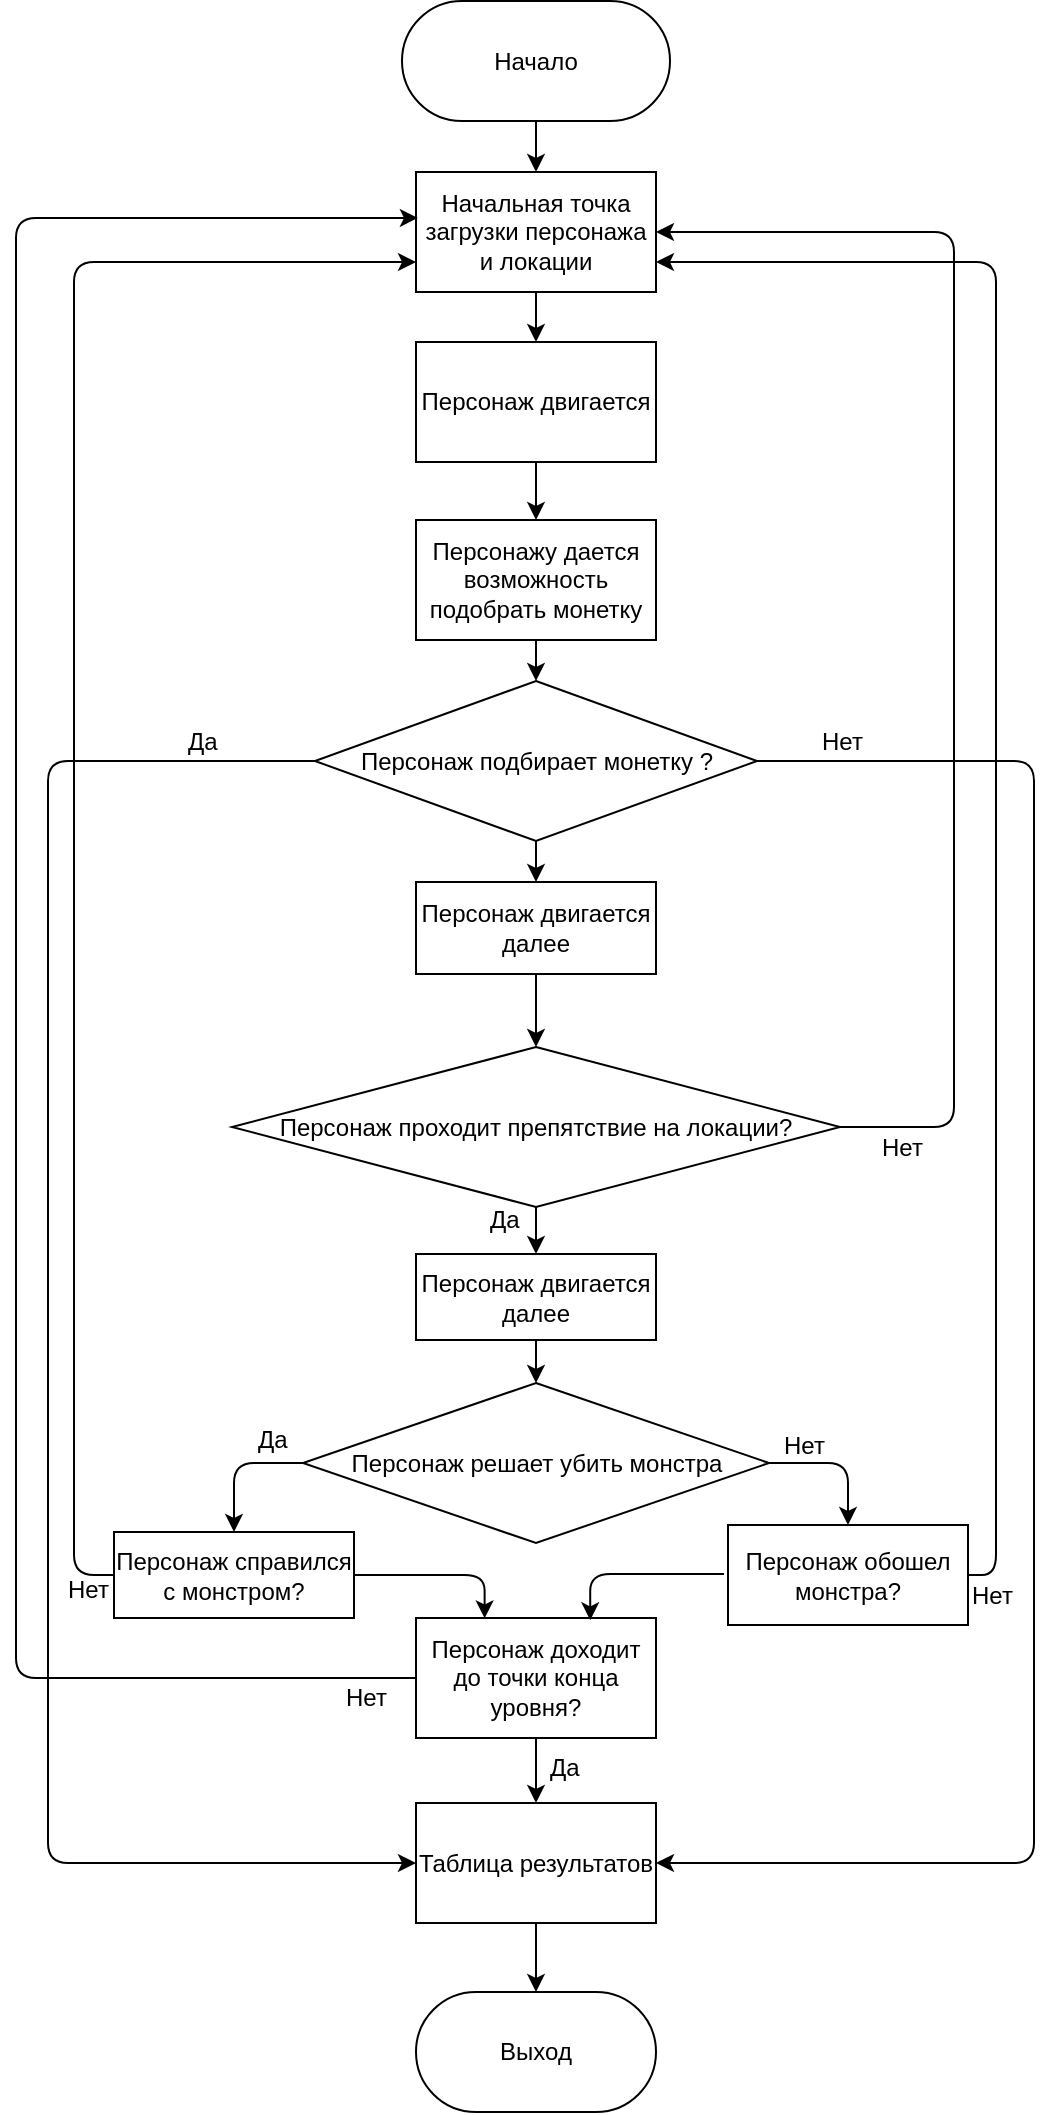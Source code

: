 <mxfile version="12.1.9" type="github" pages="1"><diagram id="TunggkB1psj7rtat_nEI" name="Page-1"><mxGraphModel dx="2011" dy="1044" grid="0" gridSize="10" guides="1" tooltips="1" connect="1" arrows="1" fold="1" page="1" pageScale="1" pageWidth="827" pageHeight="1169" math="0" shadow="0"><root><mxCell id="0"/><mxCell id="1" parent="0"/><mxCell id="MNnw7AtmlEiRK2vPI_3R-24" style="edgeStyle=orthogonalEdgeStyle;rounded=0;orthogonalLoop=1;jettySize=auto;html=1;exitX=0.5;exitY=1;exitDx=0;exitDy=0;entryX=0.5;entryY=0;entryDx=0;entryDy=0;" edge="1" parent="1" source="MNnw7AtmlEiRK2vPI_3R-4" target="MNnw7AtmlEiRK2vPI_3R-5"><mxGeometry relative="1" as="geometry"/></mxCell><mxCell id="MNnw7AtmlEiRK2vPI_3R-4" value="Начало" style="rounded=1;whiteSpace=wrap;html=1;arcSize=50;" vertex="1" parent="1"><mxGeometry x="353" y="36.5" width="134" height="60" as="geometry"/></mxCell><mxCell id="MNnw7AtmlEiRK2vPI_3R-25" style="edgeStyle=orthogonalEdgeStyle;rounded=0;orthogonalLoop=1;jettySize=auto;html=1;exitX=0.5;exitY=1;exitDx=0;exitDy=0;entryX=0.5;entryY=0;entryDx=0;entryDy=0;" edge="1" parent="1" source="MNnw7AtmlEiRK2vPI_3R-5" target="MNnw7AtmlEiRK2vPI_3R-6"><mxGeometry relative="1" as="geometry"/></mxCell><mxCell id="MNnw7AtmlEiRK2vPI_3R-5" value="Начальная точка загрузки персонажа и локации" style="rounded=0;whiteSpace=wrap;html=1;" vertex="1" parent="1"><mxGeometry x="360" y="122" width="120" height="60" as="geometry"/></mxCell><mxCell id="MNnw7AtmlEiRK2vPI_3R-26" style="edgeStyle=orthogonalEdgeStyle;rounded=0;orthogonalLoop=1;jettySize=auto;html=1;exitX=0.5;exitY=1;exitDx=0;exitDy=0;entryX=0.5;entryY=0;entryDx=0;entryDy=0;" edge="1" parent="1" source="MNnw7AtmlEiRK2vPI_3R-6" target="MNnw7AtmlEiRK2vPI_3R-7"><mxGeometry relative="1" as="geometry"/></mxCell><mxCell id="MNnw7AtmlEiRK2vPI_3R-6" value="Персонаж двигается" style="rounded=0;whiteSpace=wrap;html=1;" vertex="1" parent="1"><mxGeometry x="360" y="207" width="120" height="60" as="geometry"/></mxCell><mxCell id="MNnw7AtmlEiRK2vPI_3R-27" style="edgeStyle=orthogonalEdgeStyle;rounded=0;orthogonalLoop=1;jettySize=auto;html=1;exitX=0.5;exitY=1;exitDx=0;exitDy=0;entryX=0.5;entryY=0;entryDx=0;entryDy=0;" edge="1" parent="1" source="MNnw7AtmlEiRK2vPI_3R-7" target="MNnw7AtmlEiRK2vPI_3R-8"><mxGeometry relative="1" as="geometry"/></mxCell><mxCell id="MNnw7AtmlEiRK2vPI_3R-7" value="Персонажу дается возможность подобрать монетку" style="rounded=0;whiteSpace=wrap;html=1;" vertex="1" parent="1"><mxGeometry x="360" y="296" width="120" height="60" as="geometry"/></mxCell><mxCell id="MNnw7AtmlEiRK2vPI_3R-29" style="edgeStyle=orthogonalEdgeStyle;rounded=0;orthogonalLoop=1;jettySize=auto;html=1;exitX=0.5;exitY=1;exitDx=0;exitDy=0;entryX=0.5;entryY=0;entryDx=0;entryDy=0;" edge="1" parent="1" source="MNnw7AtmlEiRK2vPI_3R-8" target="MNnw7AtmlEiRK2vPI_3R-28"><mxGeometry relative="1" as="geometry"/></mxCell><mxCell id="MNnw7AtmlEiRK2vPI_3R-8" value="Персонаж подбирает монетку ?" style="rhombus;whiteSpace=wrap;html=1;" vertex="1" parent="1"><mxGeometry x="309.5" y="376.5" width="221" height="80" as="geometry"/></mxCell><mxCell id="MNnw7AtmlEiRK2vPI_3R-59" style="edgeStyle=orthogonalEdgeStyle;rounded=0;orthogonalLoop=1;jettySize=auto;html=1;exitX=0.5;exitY=1;exitDx=0;exitDy=0;" edge="1" parent="1" source="MNnw7AtmlEiRK2vPI_3R-9" target="MNnw7AtmlEiRK2vPI_3R-58"><mxGeometry relative="1" as="geometry"/></mxCell><mxCell id="MNnw7AtmlEiRK2vPI_3R-9" value="Таблица результатов" style="rounded=0;whiteSpace=wrap;html=1;" vertex="1" parent="1"><mxGeometry x="360" y="937.5" width="120" height="60" as="geometry"/></mxCell><mxCell id="MNnw7AtmlEiRK2vPI_3R-13" value="Да" style="text;html=1;resizable=0;points=[];autosize=1;align=left;verticalAlign=top;spacingTop=-4;" vertex="1" parent="1"><mxGeometry x="244" y="397" width="25" height="14" as="geometry"/></mxCell><mxCell id="MNnw7AtmlEiRK2vPI_3R-15" value="" style="edgeStyle=elbowEdgeStyle;elbow=horizontal;endArrow=classic;html=1;entryX=0;entryY=0.5;entryDx=0;entryDy=0;exitX=0;exitY=0.5;exitDx=0;exitDy=0;" edge="1" parent="1" source="MNnw7AtmlEiRK2vPI_3R-8" target="MNnw7AtmlEiRK2vPI_3R-9"><mxGeometry width="50" height="50" relative="1" as="geometry"><mxPoint x="244" y="911" as="sourcePoint"/><mxPoint x="294" y="861" as="targetPoint"/><Array as="points"><mxPoint x="176" y="610"/><mxPoint x="304" y="819"/></Array></mxGeometry></mxCell><mxCell id="MNnw7AtmlEiRK2vPI_3R-17" value="" style="edgeStyle=elbowEdgeStyle;elbow=horizontal;endArrow=classic;html=1;entryX=1;entryY=0.5;entryDx=0;entryDy=0;exitX=1;exitY=0.5;exitDx=0;exitDy=0;" edge="1" parent="1" source="MNnw7AtmlEiRK2vPI_3R-8" target="MNnw7AtmlEiRK2vPI_3R-9"><mxGeometry width="50" height="50" relative="1" as="geometry"><mxPoint x="512" y="860.5" as="sourcePoint"/><mxPoint x="562" y="810.5" as="targetPoint"/><Array as="points"><mxPoint x="669" y="614"/></Array></mxGeometry></mxCell><mxCell id="MNnw7AtmlEiRK2vPI_3R-18" value="Нет" style="text;html=1;resizable=0;points=[];autosize=1;align=left;verticalAlign=top;spacingTop=-4;" vertex="1" parent="1"><mxGeometry x="561" y="397" width="30" height="14" as="geometry"/></mxCell><mxCell id="MNnw7AtmlEiRK2vPI_3R-31" style="edgeStyle=orthogonalEdgeStyle;rounded=0;orthogonalLoop=1;jettySize=auto;html=1;exitX=0.5;exitY=1;exitDx=0;exitDy=0;entryX=0.5;entryY=0;entryDx=0;entryDy=0;" edge="1" parent="1" source="MNnw7AtmlEiRK2vPI_3R-28" target="MNnw7AtmlEiRK2vPI_3R-30"><mxGeometry relative="1" as="geometry"/></mxCell><mxCell id="MNnw7AtmlEiRK2vPI_3R-28" value="Персонаж двигается далее" style="rounded=0;whiteSpace=wrap;html=1;" vertex="1" parent="1"><mxGeometry x="360" y="477" width="120" height="46" as="geometry"/></mxCell><mxCell id="MNnw7AtmlEiRK2vPI_3R-37" style="edgeStyle=orthogonalEdgeStyle;rounded=0;orthogonalLoop=1;jettySize=auto;html=1;exitX=0.5;exitY=1;exitDx=0;exitDy=0;entryX=0.5;entryY=0;entryDx=0;entryDy=0;" edge="1" parent="1" source="MNnw7AtmlEiRK2vPI_3R-30" target="MNnw7AtmlEiRK2vPI_3R-35"><mxGeometry relative="1" as="geometry"/></mxCell><mxCell id="MNnw7AtmlEiRK2vPI_3R-30" value="Персонаж проходит препятствие на локации?" style="rhombus;whiteSpace=wrap;html=1;" vertex="1" parent="1"><mxGeometry x="268" y="559.5" width="304" height="80" as="geometry"/></mxCell><mxCell id="MNnw7AtmlEiRK2vPI_3R-33" value="" style="edgeStyle=elbowEdgeStyle;elbow=horizontal;endArrow=classic;html=1;exitX=1;exitY=0.5;exitDx=0;exitDy=0;entryX=1;entryY=0.5;entryDx=0;entryDy=0;" edge="1" parent="1" source="MNnw7AtmlEiRK2vPI_3R-30" target="MNnw7AtmlEiRK2vPI_3R-5"><mxGeometry width="50" height="50" relative="1" as="geometry"><mxPoint x="645.5" y="601.5" as="sourcePoint"/><mxPoint x="556.5" y="152" as="targetPoint"/><Array as="points"><mxPoint x="629" y="367"/></Array></mxGeometry></mxCell><mxCell id="MNnw7AtmlEiRK2vPI_3R-34" value="Нет" style="text;html=1;resizable=0;points=[];autosize=1;align=left;verticalAlign=top;spacingTop=-4;" vertex="1" parent="1"><mxGeometry x="591" y="599.5" width="30" height="14" as="geometry"/></mxCell><mxCell id="MNnw7AtmlEiRK2vPI_3R-38" style="edgeStyle=orthogonalEdgeStyle;rounded=0;orthogonalLoop=1;jettySize=auto;html=1;exitX=0.5;exitY=1;exitDx=0;exitDy=0;entryX=0.5;entryY=0;entryDx=0;entryDy=0;" edge="1" parent="1" source="MNnw7AtmlEiRK2vPI_3R-35" target="MNnw7AtmlEiRK2vPI_3R-36"><mxGeometry relative="1" as="geometry"/></mxCell><mxCell id="MNnw7AtmlEiRK2vPI_3R-35" value="Персонаж двигается далее" style="rounded=0;whiteSpace=wrap;html=1;" vertex="1" parent="1"><mxGeometry x="360" y="663" width="120" height="43" as="geometry"/></mxCell><mxCell id="MNnw7AtmlEiRK2vPI_3R-36" value="Персонаж решает убить монстра" style="rhombus;whiteSpace=wrap;html=1;" vertex="1" parent="1"><mxGeometry x="303.5" y="727.5" width="233" height="80" as="geometry"/></mxCell><mxCell id="MNnw7AtmlEiRK2vPI_3R-39" value="" style="edgeStyle=segmentEdgeStyle;endArrow=classic;html=1;exitX=0;exitY=0.5;exitDx=0;exitDy=0;entryX=0.5;entryY=0;entryDx=0;entryDy=0;" edge="1" parent="1" source="MNnw7AtmlEiRK2vPI_3R-36" target="MNnw7AtmlEiRK2vPI_3R-45"><mxGeometry width="50" height="50" relative="1" as="geometry"><mxPoint x="219.5" y="852" as="sourcePoint"/><mxPoint x="266" y="796" as="targetPoint"/></mxGeometry></mxCell><mxCell id="MNnw7AtmlEiRK2vPI_3R-40" value="" style="edgeStyle=segmentEdgeStyle;endArrow=classic;html=1;exitX=1;exitY=0.5;exitDx=0;exitDy=0;entryX=0.5;entryY=0;entryDx=0;entryDy=0;" edge="1" parent="1" source="MNnw7AtmlEiRK2vPI_3R-36" target="MNnw7AtmlEiRK2vPI_3R-46"><mxGeometry width="50" height="50" relative="1" as="geometry"><mxPoint x="546" y="774" as="sourcePoint"/><mxPoint x="579" y="800" as="targetPoint"/></mxGeometry></mxCell><mxCell id="MNnw7AtmlEiRK2vPI_3R-41" value="Да" style="text;html=1;resizable=0;points=[];autosize=1;align=left;verticalAlign=top;spacingTop=-4;" vertex="1" parent="1"><mxGeometry x="278.5" y="745.5" width="25" height="14" as="geometry"/></mxCell><mxCell id="MNnw7AtmlEiRK2vPI_3R-42" value="Нет" style="text;html=1;resizable=0;points=[];autosize=1;align=left;verticalAlign=top;spacingTop=-4;" vertex="1" parent="1"><mxGeometry x="542" y="749" width="30" height="14" as="geometry"/></mxCell><mxCell id="MNnw7AtmlEiRK2vPI_3R-43" value="Да" style="text;html=1;resizable=0;points=[];autosize=1;align=left;verticalAlign=top;spacingTop=-4;" vertex="1" parent="1"><mxGeometry x="395" y="636" width="25" height="14" as="geometry"/></mxCell><mxCell id="MNnw7AtmlEiRK2vPI_3R-45" value="Персонаж справился с монстром?" style="rounded=0;whiteSpace=wrap;html=1;" vertex="1" parent="1"><mxGeometry x="209" y="802" width="120" height="43" as="geometry"/></mxCell><mxCell id="MNnw7AtmlEiRK2vPI_3R-46" value="Персонаж обошел монстра?" style="rounded=0;whiteSpace=wrap;html=1;" vertex="1" parent="1"><mxGeometry x="516" y="798.5" width="120" height="50" as="geometry"/></mxCell><mxCell id="MNnw7AtmlEiRK2vPI_3R-47" value="" style="edgeStyle=elbowEdgeStyle;elbow=horizontal;endArrow=classic;html=1;exitX=1;exitY=0.5;exitDx=0;exitDy=0;entryX=1;entryY=0.75;entryDx=0;entryDy=0;" edge="1" parent="1" source="MNnw7AtmlEiRK2vPI_3R-46" target="MNnw7AtmlEiRK2vPI_3R-5"><mxGeometry width="50" height="50" relative="1" as="geometry"><mxPoint x="645.5" y="827" as="sourcePoint"/><mxPoint x="661" y="201" as="targetPoint"/><Array as="points"><mxPoint x="650" y="808"/></Array></mxGeometry></mxCell><mxCell id="MNnw7AtmlEiRK2vPI_3R-48" value="Нет" style="text;html=1;resizable=0;points=[];autosize=1;align=left;verticalAlign=top;spacingTop=-4;" vertex="1" parent="1"><mxGeometry x="636" y="823.5" width="30" height="14" as="geometry"/></mxCell><mxCell id="MNnw7AtmlEiRK2vPI_3R-49" value="" style="edgeStyle=elbowEdgeStyle;elbow=horizontal;endArrow=classic;html=1;exitX=0;exitY=0.5;exitDx=0;exitDy=0;entryX=0;entryY=0.75;entryDx=0;entryDy=0;" edge="1" parent="1" source="MNnw7AtmlEiRK2vPI_3R-45" target="MNnw7AtmlEiRK2vPI_3R-5"><mxGeometry width="50" height="50" relative="1" as="geometry"><mxPoint x="178" y="830.5" as="sourcePoint"/><mxPoint x="217" y="347" as="targetPoint"/><Array as="points"><mxPoint x="189" y="497"/></Array></mxGeometry></mxCell><mxCell id="MNnw7AtmlEiRK2vPI_3R-50" value="Нет" style="text;html=1;resizable=0;points=[];autosize=1;align=left;verticalAlign=top;spacingTop=-4;" vertex="1" parent="1"><mxGeometry x="183.5" y="821" width="30" height="14" as="geometry"/></mxCell><mxCell id="MNnw7AtmlEiRK2vPI_3R-54" style="edgeStyle=orthogonalEdgeStyle;rounded=0;orthogonalLoop=1;jettySize=auto;html=1;exitX=0.5;exitY=1;exitDx=0;exitDy=0;entryX=0.5;entryY=0;entryDx=0;entryDy=0;" edge="1" parent="1" source="MNnw7AtmlEiRK2vPI_3R-51" target="MNnw7AtmlEiRK2vPI_3R-9"><mxGeometry relative="1" as="geometry"/></mxCell><mxCell id="MNnw7AtmlEiRK2vPI_3R-51" value="Персонаж доходит до точки конца уровня?" style="rounded=0;whiteSpace=wrap;html=1;" vertex="1" parent="1"><mxGeometry x="360" y="845" width="120" height="60" as="geometry"/></mxCell><mxCell id="MNnw7AtmlEiRK2vPI_3R-52" value="" style="edgeStyle=segmentEdgeStyle;endArrow=classic;html=1;exitX=1;exitY=0.5;exitDx=0;exitDy=0;entryX=0.286;entryY=0.003;entryDx=0;entryDy=0;entryPerimeter=0;" edge="1" parent="1" source="MNnw7AtmlEiRK2vPI_3R-45" target="MNnw7AtmlEiRK2vPI_3R-51"><mxGeometry width="50" height="50" relative="1" as="geometry"><mxPoint x="339" y="828" as="sourcePoint"/><mxPoint x="389" y="778" as="targetPoint"/></mxGeometry></mxCell><mxCell id="MNnw7AtmlEiRK2vPI_3R-53" value="" style="edgeStyle=segmentEdgeStyle;endArrow=classic;html=1;entryX=0.726;entryY=0.019;entryDx=0;entryDy=0;entryPerimeter=0;" edge="1" parent="1" target="MNnw7AtmlEiRK2vPI_3R-51"><mxGeometry width="50" height="50" relative="1" as="geometry"><mxPoint x="514" y="823" as="sourcePoint"/><mxPoint x="496" y="773.5" as="targetPoint"/></mxGeometry></mxCell><mxCell id="MNnw7AtmlEiRK2vPI_3R-55" value="Да" style="text;html=1;resizable=0;points=[];autosize=1;align=left;verticalAlign=top;spacingTop=-4;" vertex="1" parent="1"><mxGeometry x="424.5" y="910" width="25" height="14" as="geometry"/></mxCell><mxCell id="MNnw7AtmlEiRK2vPI_3R-56" value="" style="edgeStyle=elbowEdgeStyle;elbow=horizontal;endArrow=classic;html=1;exitX=0;exitY=0.5;exitDx=0;exitDy=0;entryX=0.008;entryY=0.383;entryDx=0;entryDy=0;entryPerimeter=0;" edge="1" parent="1" source="MNnw7AtmlEiRK2vPI_3R-51" target="MNnw7AtmlEiRK2vPI_3R-5"><mxGeometry width="50" height="50" relative="1" as="geometry"><mxPoint x="359" y="876" as="sourcePoint"/><mxPoint x="186" y="570" as="targetPoint"/><Array as="points"><mxPoint x="160" y="500"/><mxPoint x="200" y="362"/></Array></mxGeometry></mxCell><mxCell id="MNnw7AtmlEiRK2vPI_3R-57" value="Нет" style="text;html=1;resizable=0;points=[];autosize=1;align=left;verticalAlign=top;spacingTop=-4;" vertex="1" parent="1"><mxGeometry x="323" y="875" width="30" height="14" as="geometry"/></mxCell><mxCell id="MNnw7AtmlEiRK2vPI_3R-58" value="Выход" style="rounded=1;whiteSpace=wrap;html=1;arcSize=50;" vertex="1" parent="1"><mxGeometry x="360" y="1032" width="120" height="60" as="geometry"/></mxCell></root></mxGraphModel></diagram></mxfile>